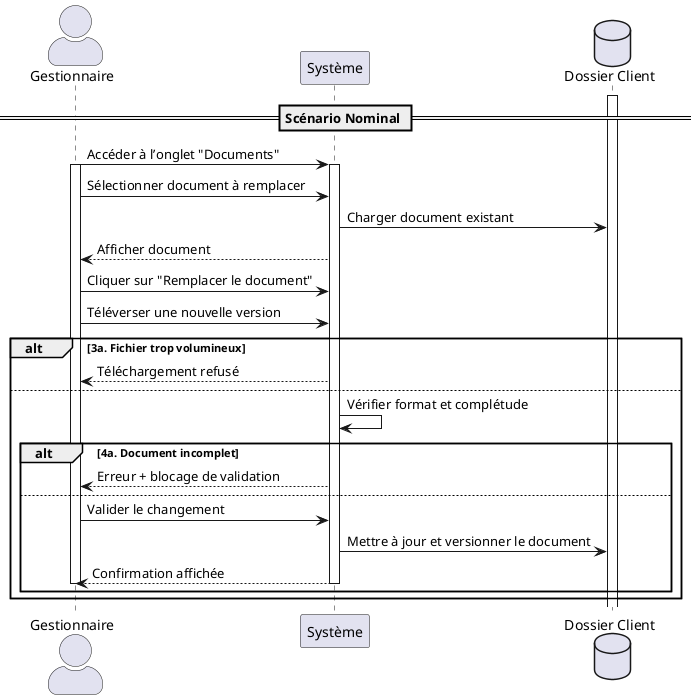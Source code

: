 @startuml UC015
skinparam actorStyle awesome

actor "Gestionnaire" as Gestionnaire
participant "Système" as System
database "Dossier Client" as DossierClient

== Scénario Nominal ==
activate DossierClient
Gestionnaire -> System : Accéder à l’onglet "Documents"
activate Gestionnaire
activate System
Gestionnaire -> System : Sélectionner document à remplacer
System -> DossierClient : Charger document existant
System --> Gestionnaire : Afficher document
Gestionnaire -> System : Cliquer sur "Remplacer le document"
Gestionnaire -> System : Téléverser une nouvelle version
alt 3a. Fichier trop volumineux
    System --> Gestionnaire : Téléchargement refusé
else
    System -> System : Vérifier format et complétude

    alt 4a. Document incomplet
        System --> Gestionnaire : Erreur + blocage de validation
    else
        Gestionnaire -> System : Valider le changement
        System -> DossierClient : Mettre à jour et versionner le document
        System --> Gestionnaire : Confirmation affichée
        deactivate System
        deactivate Gestionnaire
    end
end

@enduml
